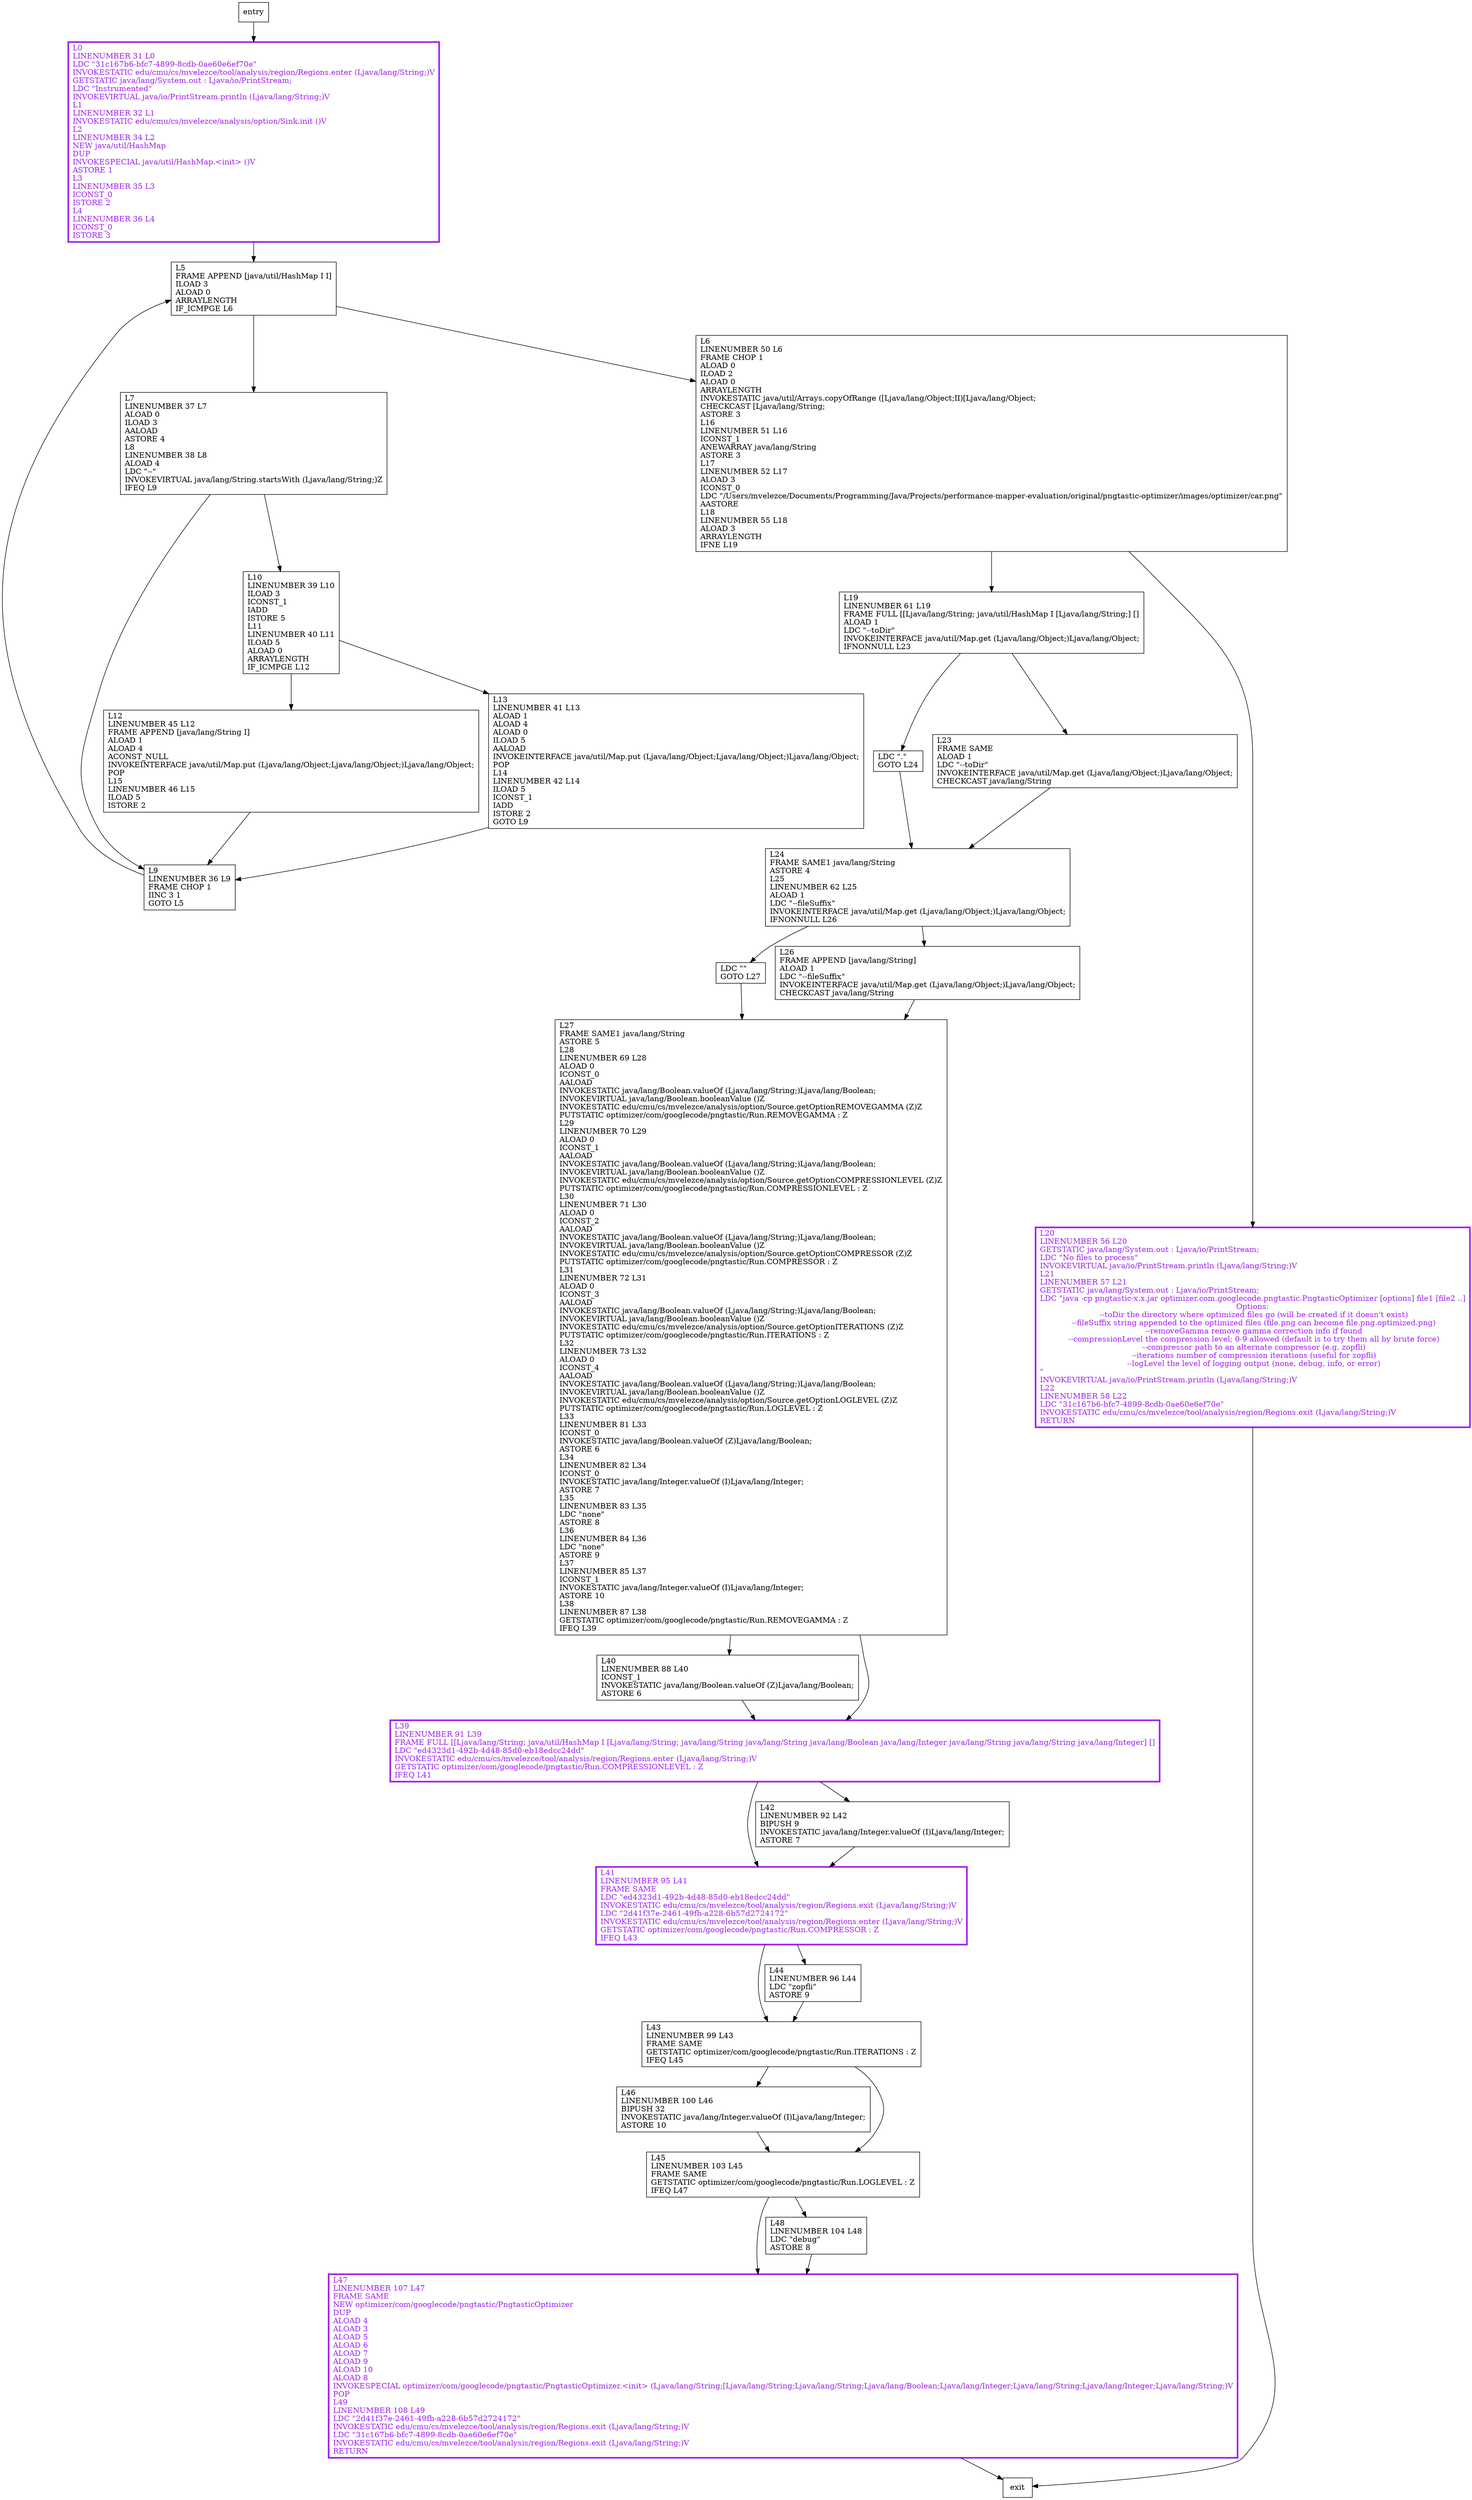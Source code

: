 digraph main {
node [shape=record];
201188234 [label="LDC \".\"\lGOTO L24\l"];
2104417137 [label="L46\lLINENUMBER 100 L46\lBIPUSH 32\lINVOKESTATIC java/lang/Integer.valueOf (I)Ljava/lang/Integer;\lASTORE 10\l"];
787003522 [label="L0\lLINENUMBER 31 L0\lLDC \"31c167b6-bfc7-4899-8cdb-0ae60e6ef70e\"\lINVOKESTATIC edu/cmu/cs/mvelezce/tool/analysis/region/Regions.enter (Ljava/lang/String;)V\lGETSTATIC java/lang/System.out : Ljava/io/PrintStream;\lLDC \"Instrumented\"\lINVOKEVIRTUAL java/io/PrintStream.println (Ljava/lang/String;)V\lL1\lLINENUMBER 32 L1\lINVOKESTATIC edu/cmu/cs/mvelezce/analysis/option/Sink.init ()V\lL2\lLINENUMBER 34 L2\lNEW java/util/HashMap\lDUP\lINVOKESPECIAL java/util/HashMap.\<init\> ()V\lASTORE 1\lL3\lLINENUMBER 35 L3\lICONST_0\lISTORE 2\lL4\lLINENUMBER 36 L4\lICONST_0\lISTORE 3\l"];
146125975 [label="L43\lLINENUMBER 99 L43\lFRAME SAME\lGETSTATIC optimizer/com/googlecode/pngtastic/Run.ITERATIONS : Z\lIFEQ L45\l"];
1722440049 [label="LDC \"\"\lGOTO L27\l"];
1263895429 [label="L9\lLINENUMBER 36 L9\lFRAME CHOP 1\lIINC 3 1\lGOTO L5\l"];
170123144 [label="L12\lLINENUMBER 45 L12\lFRAME APPEND [java/lang/String I]\lALOAD 1\lALOAD 4\lACONST_NULL\lINVOKEINTERFACE java/util/Map.put (Ljava/lang/Object;Ljava/lang/Object;)Ljava/lang/Object;\lPOP\lL15\lLINENUMBER 46 L15\lILOAD 5\lISTORE 2\l"];
1490737479 [label="L47\lLINENUMBER 107 L47\lFRAME SAME\lNEW optimizer/com/googlecode/pngtastic/PngtasticOptimizer\lDUP\lALOAD 4\lALOAD 3\lALOAD 5\lALOAD 6\lALOAD 7\lALOAD 9\lALOAD 10\lALOAD 8\lINVOKESPECIAL optimizer/com/googlecode/pngtastic/PngtasticOptimizer.\<init\> (Ljava/lang/String;[Ljava/lang/String;Ljava/lang/String;Ljava/lang/Boolean;Ljava/lang/Integer;Ljava/lang/String;Ljava/lang/Integer;Ljava/lang/String;)V\lPOP\lL49\lLINENUMBER 108 L49\lLDC \"2d41f37e-2461-49fb-a228-6b57d2724172\"\lINVOKESTATIC edu/cmu/cs/mvelezce/tool/analysis/region/Regions.exit (Ljava/lang/String;)V\lLDC \"31c167b6-bfc7-4899-8cdb-0ae60e6ef70e\"\lINVOKESTATIC edu/cmu/cs/mvelezce/tool/analysis/region/Regions.exit (Ljava/lang/String;)V\lRETURN\l"];
538054341 [label="L10\lLINENUMBER 39 L10\lILOAD 3\lICONST_1\lIADD\lISTORE 5\lL11\lLINENUMBER 40 L11\lILOAD 5\lALOAD 0\lARRAYLENGTH\lIF_ICMPGE L12\l"];
289664230 [label="L45\lLINENUMBER 103 L45\lFRAME SAME\lGETSTATIC optimizer/com/googlecode/pngtastic/Run.LOGLEVEL : Z\lIFEQ L47\l"];
1738025780 [label="L48\lLINENUMBER 104 L48\lLDC \"debug\"\lASTORE 8\l"];
1165467344 [label="L26\lFRAME APPEND [java/lang/String]\lALOAD 1\lLDC \"--fileSuffix\"\lINVOKEINTERFACE java/util/Map.get (Ljava/lang/Object;)Ljava/lang/Object;\lCHECKCAST java/lang/String\l"];
640584842 [label="L7\lLINENUMBER 37 L7\lALOAD 0\lILOAD 3\lAALOAD\lASTORE 4\lL8\lLINENUMBER 38 L8\lALOAD 4\lLDC \"--\"\lINVOKEVIRTUAL java/lang/String.startsWith (Ljava/lang/String;)Z\lIFEQ L9\l"];
1066770867 [label="L5\lFRAME APPEND [java/util/HashMap I I]\lILOAD 3\lALOAD 0\lARRAYLENGTH\lIF_ICMPGE L6\l"];
1059022355 [label="L40\lLINENUMBER 88 L40\lICONST_1\lINVOKESTATIC java/lang/Boolean.valueOf (Z)Ljava/lang/Boolean;\lASTORE 6\l"];
255980706 [label="L19\lLINENUMBER 61 L19\lFRAME FULL [[Ljava/lang/String; java/util/HashMap I [Ljava/lang/String;] []\lALOAD 1\lLDC \"--toDir\"\lINVOKEINTERFACE java/util/Map.get (Ljava/lang/Object;)Ljava/lang/Object;\lIFNONNULL L23\l"];
1289643116 [label="L44\lLINENUMBER 96 L44\lLDC \"zopfli\"\lASTORE 9\l"];
1480280218 [label="L13\lLINENUMBER 41 L13\lALOAD 1\lALOAD 4\lALOAD 0\lILOAD 5\lAALOAD\lINVOKEINTERFACE java/util/Map.put (Ljava/lang/Object;Ljava/lang/Object;)Ljava/lang/Object;\lPOP\lL14\lLINENUMBER 42 L14\lILOAD 5\lICONST_1\lIADD\lISTORE 2\lGOTO L9\l"];
186249907 [label="L24\lFRAME SAME1 java/lang/String\lASTORE 4\lL25\lLINENUMBER 62 L25\lALOAD 1\lLDC \"--fileSuffix\"\lINVOKEINTERFACE java/util/Map.get (Ljava/lang/Object;)Ljava/lang/Object;\lIFNONNULL L26\l"];
1189601537 [label="L39\lLINENUMBER 91 L39\lFRAME FULL [[Ljava/lang/String; java/util/HashMap I [Ljava/lang/String; java/lang/String java/lang/String java/lang/Boolean java/lang/Integer java/lang/String java/lang/String java/lang/Integer] []\lLDC \"ed4323d1-492b-4d48-85d0-eb18edcc24dd\"\lINVOKESTATIC edu/cmu/cs/mvelezce/tool/analysis/region/Regions.enter (Ljava/lang/String;)V\lGETSTATIC optimizer/com/googlecode/pngtastic/Run.COMPRESSIONLEVEL : Z\lIFEQ L41\l"];
197837136 [label="L41\lLINENUMBER 95 L41\lFRAME SAME\lLDC \"ed4323d1-492b-4d48-85d0-eb18edcc24dd\"\lINVOKESTATIC edu/cmu/cs/mvelezce/tool/analysis/region/Regions.exit (Ljava/lang/String;)V\lLDC \"2d41f37e-2461-49fb-a228-6b57d2724172\"\lINVOKESTATIC edu/cmu/cs/mvelezce/tool/analysis/region/Regions.enter (Ljava/lang/String;)V\lGETSTATIC optimizer/com/googlecode/pngtastic/Run.COMPRESSOR : Z\lIFEQ L43\l"];
36640669 [label="L27\lFRAME SAME1 java/lang/String\lASTORE 5\lL28\lLINENUMBER 69 L28\lALOAD 0\lICONST_0\lAALOAD\lINVOKESTATIC java/lang/Boolean.valueOf (Ljava/lang/String;)Ljava/lang/Boolean;\lINVOKEVIRTUAL java/lang/Boolean.booleanValue ()Z\lINVOKESTATIC edu/cmu/cs/mvelezce/analysis/option/Source.getOptionREMOVEGAMMA (Z)Z\lPUTSTATIC optimizer/com/googlecode/pngtastic/Run.REMOVEGAMMA : Z\lL29\lLINENUMBER 70 L29\lALOAD 0\lICONST_1\lAALOAD\lINVOKESTATIC java/lang/Boolean.valueOf (Ljava/lang/String;)Ljava/lang/Boolean;\lINVOKEVIRTUAL java/lang/Boolean.booleanValue ()Z\lINVOKESTATIC edu/cmu/cs/mvelezce/analysis/option/Source.getOptionCOMPRESSIONLEVEL (Z)Z\lPUTSTATIC optimizer/com/googlecode/pngtastic/Run.COMPRESSIONLEVEL : Z\lL30\lLINENUMBER 71 L30\lALOAD 0\lICONST_2\lAALOAD\lINVOKESTATIC java/lang/Boolean.valueOf (Ljava/lang/String;)Ljava/lang/Boolean;\lINVOKEVIRTUAL java/lang/Boolean.booleanValue ()Z\lINVOKESTATIC edu/cmu/cs/mvelezce/analysis/option/Source.getOptionCOMPRESSOR (Z)Z\lPUTSTATIC optimizer/com/googlecode/pngtastic/Run.COMPRESSOR : Z\lL31\lLINENUMBER 72 L31\lALOAD 0\lICONST_3\lAALOAD\lINVOKESTATIC java/lang/Boolean.valueOf (Ljava/lang/String;)Ljava/lang/Boolean;\lINVOKEVIRTUAL java/lang/Boolean.booleanValue ()Z\lINVOKESTATIC edu/cmu/cs/mvelezce/analysis/option/Source.getOptionITERATIONS (Z)Z\lPUTSTATIC optimizer/com/googlecode/pngtastic/Run.ITERATIONS : Z\lL32\lLINENUMBER 73 L32\lALOAD 0\lICONST_4\lAALOAD\lINVOKESTATIC java/lang/Boolean.valueOf (Ljava/lang/String;)Ljava/lang/Boolean;\lINVOKEVIRTUAL java/lang/Boolean.booleanValue ()Z\lINVOKESTATIC edu/cmu/cs/mvelezce/analysis/option/Source.getOptionLOGLEVEL (Z)Z\lPUTSTATIC optimizer/com/googlecode/pngtastic/Run.LOGLEVEL : Z\lL33\lLINENUMBER 81 L33\lICONST_0\lINVOKESTATIC java/lang/Boolean.valueOf (Z)Ljava/lang/Boolean;\lASTORE 6\lL34\lLINENUMBER 82 L34\lICONST_0\lINVOKESTATIC java/lang/Integer.valueOf (I)Ljava/lang/Integer;\lASTORE 7\lL35\lLINENUMBER 83 L35\lLDC \"none\"\lASTORE 8\lL36\lLINENUMBER 84 L36\lLDC \"none\"\lASTORE 9\lL37\lLINENUMBER 85 L37\lICONST_1\lINVOKESTATIC java/lang/Integer.valueOf (I)Ljava/lang/Integer;\lASTORE 10\lL38\lLINENUMBER 87 L38\lGETSTATIC optimizer/com/googlecode/pngtastic/Run.REMOVEGAMMA : Z\lIFEQ L39\l"];
1412417153 [label="L6\lLINENUMBER 50 L6\lFRAME CHOP 1\lALOAD 0\lILOAD 2\lALOAD 0\lARRAYLENGTH\lINVOKESTATIC java/util/Arrays.copyOfRange ([Ljava/lang/Object;II)[Ljava/lang/Object;\lCHECKCAST [Ljava/lang/String;\lASTORE 3\lL16\lLINENUMBER 51 L16\lICONST_1\lANEWARRAY java/lang/String\lASTORE 3\lL17\lLINENUMBER 52 L17\lALOAD 3\lICONST_0\lLDC \"/Users/mvelezce/Documents/Programming/Java/Projects/performance-mapper-evaluation/original/pngtastic-optimizer/images/optimizer/car.png\"\lAASTORE\lL18\lLINENUMBER 55 L18\lALOAD 3\lARRAYLENGTH\lIFNE L19\l"];
1906551883 [label="L42\lLINENUMBER 92 L42\lBIPUSH 9\lINVOKESTATIC java/lang/Integer.valueOf (I)Ljava/lang/Integer;\lASTORE 7\l"];
427249966 [label="L23\lFRAME SAME\lALOAD 1\lLDC \"--toDir\"\lINVOKEINTERFACE java/util/Map.get (Ljava/lang/Object;)Ljava/lang/Object;\lCHECKCAST java/lang/String\l"];
462075229 [label="L20\lLINENUMBER 56 L20\lGETSTATIC java/lang/System.out : Ljava/io/PrintStream;\lLDC \"No files to process\"\lINVOKEVIRTUAL java/io/PrintStream.println (Ljava/lang/String;)V\lL21\lLINENUMBER 57 L21\lGETSTATIC java/lang/System.out : Ljava/io/PrintStream;\lLDC \"java -cp pngtastic-x.x.jar optimizer.com.googlecode.pngtastic.PngtasticOptimizer [options] file1 [file2 ..]\nOptions:\n  --toDir            the directory where optimized files go (will be created if it doesn't exist)\n  --fileSuffix       string appended to the optimized files (file.png can become file.png.optimized.png)\n  --removeGamma      remove gamma correction info if found\n  --compressionLevel the compression level; 0-9 allowed (default is to try them all by brute force)\n  --compressor       path to an alternate compressor (e.g. zopfli)\n  --iterations       number of compression iterations (useful for zopfli)\n  --logLevel         the level of logging output (none, debug, info, or error)\n\"\lINVOKEVIRTUAL java/io/PrintStream.println (Ljava/lang/String;)V\lL22\lLINENUMBER 58 L22\lLDC \"31c167b6-bfc7-4899-8cdb-0ae60e6ef70e\"\lINVOKESTATIC edu/cmu/cs/mvelezce/tool/analysis/region/Regions.exit (Ljava/lang/String;)V\lRETURN\l"];
entry;
exit;
201188234 -> 186249907;
2104417137 -> 289664230;
787003522 -> 1066770867;
146125975 -> 289664230;
146125975 -> 2104417137;
1722440049 -> 36640669;
1263895429 -> 1066770867;
170123144 -> 1263895429;
1490737479 -> exit;
538054341 -> 170123144;
538054341 -> 1480280218;
289664230 -> 1490737479;
289664230 -> 1738025780;
1738025780 -> 1490737479;
1165467344 -> 36640669;
640584842 -> 1263895429;
640584842 -> 538054341;
1066770867 -> 640584842;
1066770867 -> 1412417153;
1059022355 -> 1189601537;
255980706 -> 201188234;
255980706 -> 427249966;
1289643116 -> 146125975;
1480280218 -> 1263895429;
186249907 -> 1165467344;
186249907 -> 1722440049;
1189601537 -> 1906551883;
1189601537 -> 197837136;
197837136 -> 1289643116;
197837136 -> 146125975;
36640669 -> 1059022355;
36640669 -> 1189601537;
entry -> 787003522;
1412417153 -> 255980706;
1412417153 -> 462075229;
1906551883 -> 197837136;
427249966 -> 186249907;
462075229 -> exit;
1490737479[fontcolor="purple", penwidth=3, color="purple"];
787003522[fontcolor="purple", penwidth=3, color="purple"];
1189601537[fontcolor="purple", penwidth=3, color="purple"];
197837136[fontcolor="purple", penwidth=3, color="purple"];
462075229[fontcolor="purple", penwidth=3, color="purple"];
}
